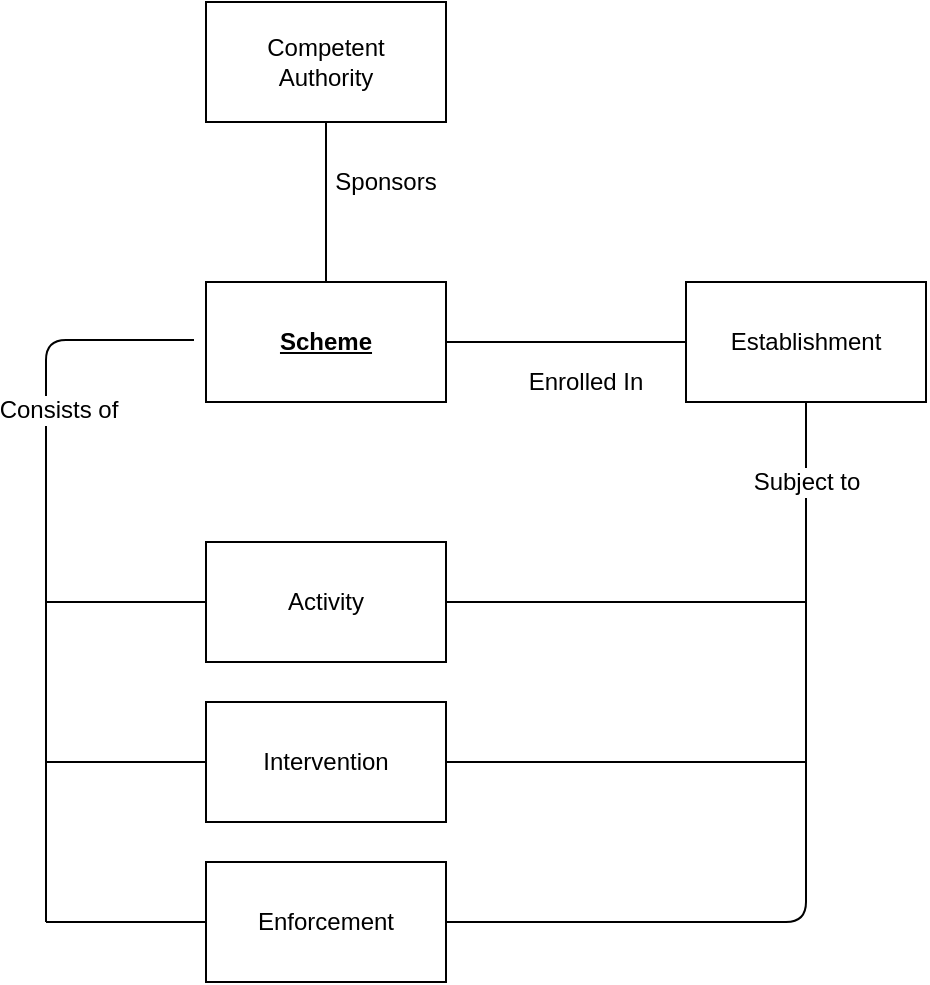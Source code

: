 <mxfile version="13.0.1" type="device"><diagram id="C5RBs43oDa-KdzZeNtuy" name="Page-1"><mxGraphModel dx="1327" dy="753" grid="1" gridSize="10" guides="1" tooltips="1" connect="1" arrows="1" fold="1" page="1" pageScale="1" pageWidth="827" pageHeight="1169" math="0" shadow="0"><root><mxCell id="WIyWlLk6GJQsqaUBKTNV-0"/><mxCell id="WIyWlLk6GJQsqaUBKTNV-1" parent="WIyWlLk6GJQsqaUBKTNV-0"/><mxCell id="8JdgNKyFn9PyIBuvd6aE-0" value="&lt;b&gt;&lt;u&gt;Scheme&lt;/u&gt;&lt;/b&gt;" style="rounded=0;whiteSpace=wrap;html=1;" parent="WIyWlLk6GJQsqaUBKTNV-1" vertex="1"><mxGeometry x="360" y="360" width="120" height="60" as="geometry"/></mxCell><mxCell id="8JdgNKyFn9PyIBuvd6aE-2" value="Intervention" style="rounded=0;whiteSpace=wrap;html=1;" parent="WIyWlLk6GJQsqaUBKTNV-1" vertex="1"><mxGeometry x="360" y="570" width="120" height="60" as="geometry"/></mxCell><mxCell id="8JdgNKyFn9PyIBuvd6aE-3" value="Enforcement" style="rounded=0;whiteSpace=wrap;html=1;" parent="WIyWlLk6GJQsqaUBKTNV-1" vertex="1"><mxGeometry x="360" y="650" width="120" height="60" as="geometry"/></mxCell><mxCell id="8JdgNKyFn9PyIBuvd6aE-4" value="Establishment" style="rounded=0;whiteSpace=wrap;html=1;" parent="WIyWlLk6GJQsqaUBKTNV-1" vertex="1"><mxGeometry x="600" y="360" width="120" height="60" as="geometry"/></mxCell><mxCell id="8JdgNKyFn9PyIBuvd6aE-5" value="Competent&lt;br&gt;Authority" style="rounded=0;whiteSpace=wrap;html=1;" parent="WIyWlLk6GJQsqaUBKTNV-1" vertex="1"><mxGeometry x="360" y="220" width="120" height="60" as="geometry"/></mxCell><mxCell id="8JdgNKyFn9PyIBuvd6aE-13" value="" style="endArrow=none;html=1;exitX=0;exitY=0.5;exitDx=0;exitDy=0;" parent="WIyWlLk6GJQsqaUBKTNV-1" edge="1"><mxGeometry width="50" height="50" relative="1" as="geometry"><mxPoint x="360" y="520" as="sourcePoint"/><mxPoint x="280" y="520" as="targetPoint"/><Array as="points"/></mxGeometry></mxCell><mxCell id="8JdgNKyFn9PyIBuvd6aE-14" value="" style="endArrow=none;html=1;exitX=0;exitY=0.5;exitDx=0;exitDy=0;" parent="WIyWlLk6GJQsqaUBKTNV-1" source="8JdgNKyFn9PyIBuvd6aE-2" edge="1"><mxGeometry width="50" height="50" relative="1" as="geometry"><mxPoint x="370" y="530" as="sourcePoint"/><mxPoint x="280" y="600" as="targetPoint"/><Array as="points"/></mxGeometry></mxCell><mxCell id="8JdgNKyFn9PyIBuvd6aE-15" value="" style="endArrow=none;html=1;exitX=0;exitY=0.5;exitDx=0;exitDy=0;" parent="WIyWlLk6GJQsqaUBKTNV-1" source="8JdgNKyFn9PyIBuvd6aE-3" edge="1"><mxGeometry width="50" height="50" relative="1" as="geometry"><mxPoint x="370" y="610" as="sourcePoint"/><mxPoint x="280" y="680" as="targetPoint"/><Array as="points"><mxPoint x="320" y="680"/></Array></mxGeometry></mxCell><mxCell id="8JdgNKyFn9PyIBuvd6aE-19" value="" style="endArrow=none;html=1;entryX=-0.05;entryY=0.483;entryDx=0;entryDy=0;entryPerimeter=0;" parent="WIyWlLk6GJQsqaUBKTNV-1" target="8JdgNKyFn9PyIBuvd6aE-0" edge="1"><mxGeometry width="50" height="50" relative="1" as="geometry"><mxPoint x="280" y="680" as="sourcePoint"/><mxPoint x="250" y="420" as="targetPoint"/><Array as="points"><mxPoint x="280" y="389"/></Array></mxGeometry></mxCell><mxCell id="8JdgNKyFn9PyIBuvd6aE-20" value="Consists of" style="text;html=1;align=center;verticalAlign=middle;resizable=0;points=[];labelBackgroundColor=#ffffff;" parent="8JdgNKyFn9PyIBuvd6aE-19" vertex="1" connectable="0"><mxGeometry x="0.4" y="-6" relative="1" as="geometry"><mxPoint y="-1" as="offset"/></mxGeometry></mxCell><mxCell id="8JdgNKyFn9PyIBuvd6aE-21" value="" style="endArrow=none;html=1;entryX=0.5;entryY=1;entryDx=0;entryDy=0;exitX=1;exitY=0.5;exitDx=0;exitDy=0;" parent="WIyWlLk6GJQsqaUBKTNV-1" source="8JdgNKyFn9PyIBuvd6aE-3" target="8JdgNKyFn9PyIBuvd6aE-4" edge="1"><mxGeometry width="50" height="50" relative="1" as="geometry"><mxPoint x="670" y="811.02" as="sourcePoint"/><mxPoint x="744" y="520" as="targetPoint"/><Array as="points"><mxPoint x="660" y="680"/></Array></mxGeometry></mxCell><mxCell id="8JdgNKyFn9PyIBuvd6aE-22" value="Subject to" style="text;html=1;align=center;verticalAlign=middle;resizable=0;points=[];labelBackgroundColor=#ffffff;" parent="8JdgNKyFn9PyIBuvd6aE-21" vertex="1" connectable="0"><mxGeometry x="0.4" y="-6" relative="1" as="geometry"><mxPoint x="-6" y="-92" as="offset"/></mxGeometry></mxCell><mxCell id="8JdgNKyFn9PyIBuvd6aE-24" value="" style="endArrow=none;html=1;" parent="WIyWlLk6GJQsqaUBKTNV-1" edge="1"><mxGeometry width="50" height="50" relative="1" as="geometry"><mxPoint x="480" y="520" as="sourcePoint"/><mxPoint x="660" y="520" as="targetPoint"/></mxGeometry></mxCell><mxCell id="8JdgNKyFn9PyIBuvd6aE-25" style="edgeStyle=none;rounded=0;orthogonalLoop=1;jettySize=auto;html=1;entryX=1;entryY=0.5;entryDx=0;entryDy=0;" parent="WIyWlLk6GJQsqaUBKTNV-1" edge="1"><mxGeometry relative="1" as="geometry"><mxPoint x="480" y="520" as="sourcePoint"/><mxPoint x="480" y="520" as="targetPoint"/></mxGeometry></mxCell><mxCell id="8JdgNKyFn9PyIBuvd6aE-26" value="" style="endArrow=none;html=1;exitX=1;exitY=0.5;exitDx=0;exitDy=0;" parent="WIyWlLk6GJQsqaUBKTNV-1" source="8JdgNKyFn9PyIBuvd6aE-2" edge="1"><mxGeometry width="50" height="50" relative="1" as="geometry"><mxPoint x="420" y="470" as="sourcePoint"/><mxPoint x="660" y="600" as="targetPoint"/></mxGeometry></mxCell><mxCell id="8JdgNKyFn9PyIBuvd6aE-27" value="" style="endArrow=none;html=1;entryX=0;entryY=0.5;entryDx=0;entryDy=0;exitX=1;exitY=0.5;exitDx=0;exitDy=0;" parent="WIyWlLk6GJQsqaUBKTNV-1" edge="1"><mxGeometry width="50" height="50" relative="1" as="geometry"><mxPoint x="480" y="390" as="sourcePoint"/><mxPoint x="600" y="390" as="targetPoint"/></mxGeometry></mxCell><mxCell id="8JdgNKyFn9PyIBuvd6aE-29" value="Enrolled In" style="text;html=1;strokeColor=none;fillColor=none;align=center;verticalAlign=middle;whiteSpace=wrap;rounded=0;" parent="WIyWlLk6GJQsqaUBKTNV-1" vertex="1"><mxGeometry x="520" y="400" width="60" height="20" as="geometry"/></mxCell><mxCell id="8JdgNKyFn9PyIBuvd6aE-32" value="" style="endArrow=none;html=1;entryX=0.5;entryY=1;entryDx=0;entryDy=0;exitX=0.5;exitY=0;exitDx=0;exitDy=0;" parent="WIyWlLk6GJQsqaUBKTNV-1" source="8JdgNKyFn9PyIBuvd6aE-0" target="8JdgNKyFn9PyIBuvd6aE-5" edge="1"><mxGeometry width="50" height="50" relative="1" as="geometry"><mxPoint x="420" y="470" as="sourcePoint"/><mxPoint x="470" y="420" as="targetPoint"/></mxGeometry></mxCell><mxCell id="8JdgNKyFn9PyIBuvd6aE-33" value="Sponsors" style="text;html=1;strokeColor=none;fillColor=none;align=center;verticalAlign=middle;whiteSpace=wrap;rounded=0;" parent="WIyWlLk6GJQsqaUBKTNV-1" vertex="1"><mxGeometry x="430" y="300" width="40" height="20" as="geometry"/></mxCell><mxCell id="Q2X4rOOraeuiHk-fAzUq-0" value="Activity" style="rounded=0;whiteSpace=wrap;html=1;" parent="WIyWlLk6GJQsqaUBKTNV-1" vertex="1"><mxGeometry x="360" y="490" width="120" height="60" as="geometry"/></mxCell></root></mxGraphModel></diagram></mxfile>